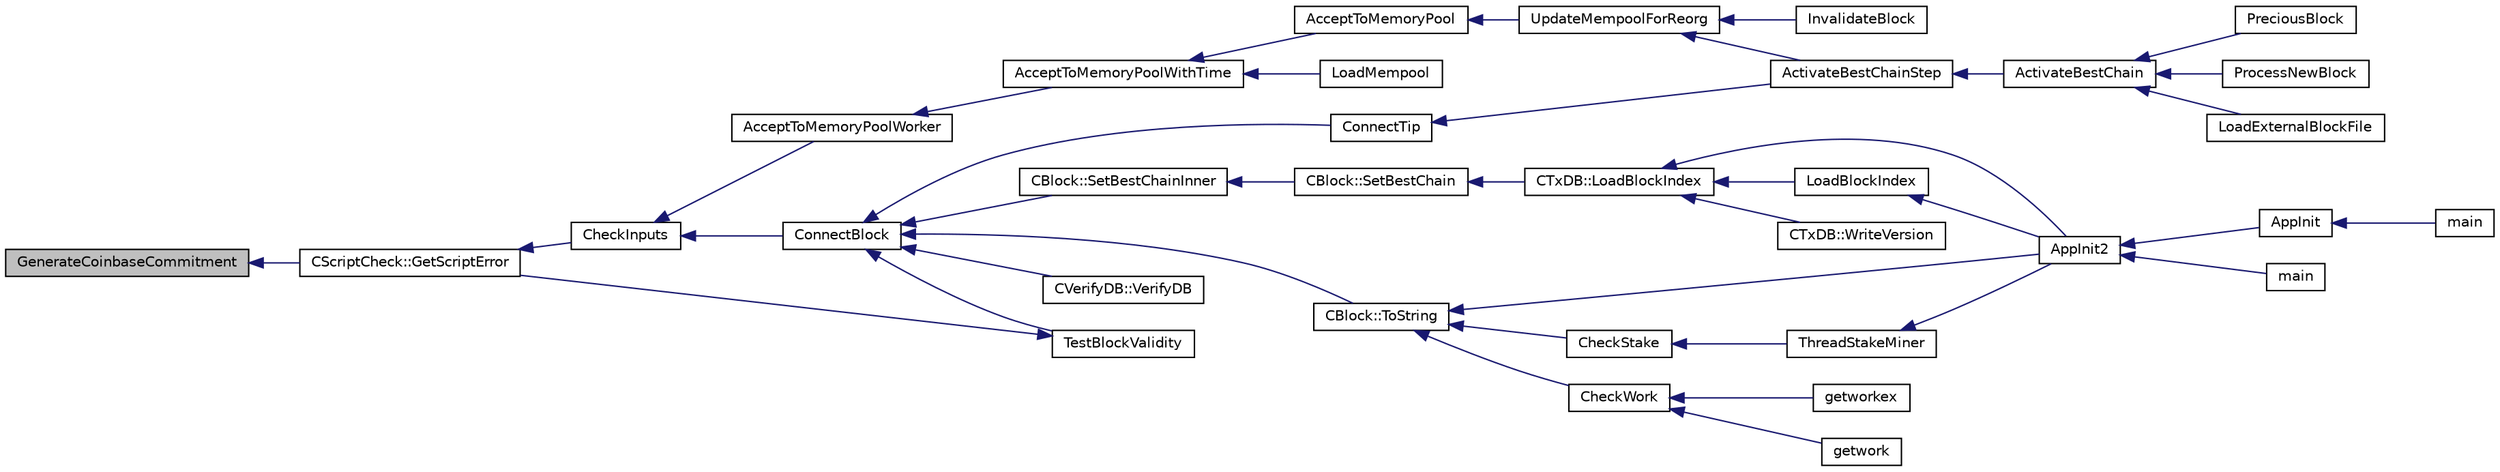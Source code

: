 digraph "GenerateCoinbaseCommitment"
{
  edge [fontname="Helvetica",fontsize="10",labelfontname="Helvetica",labelfontsize="10"];
  node [fontname="Helvetica",fontsize="10",shape=record];
  rankdir="LR";
  Node782 [label="GenerateCoinbaseCommitment",height=0.2,width=0.4,color="black", fillcolor="grey75", style="filled", fontcolor="black"];
  Node782 -> Node783 [dir="back",color="midnightblue",fontsize="10",style="solid",fontname="Helvetica"];
  Node783 [label="CScriptCheck::GetScriptError",height=0.2,width=0.4,color="black", fillcolor="white", style="filled",URL="$df/d12/class_c_script_check.html#a1340496c37e521c253606b5957173afd"];
  Node783 -> Node784 [dir="back",color="midnightblue",fontsize="10",style="solid",fontname="Helvetica"];
  Node784 [label="CheckInputs",height=0.2,width=0.4,color="black", fillcolor="white", style="filled",URL="$dd/d7d/validation_8cpp.html#a48897c72856156ef5606fc27fe1954f3",tooltip="Check whether all inputs of this transaction are valid (no double spends, scripts & sigs..."];
  Node784 -> Node785 [dir="back",color="midnightblue",fontsize="10",style="solid",fontname="Helvetica"];
  Node785 [label="AcceptToMemoryPoolWorker",height=0.2,width=0.4,color="black", fillcolor="white", style="filled",URL="$dd/d7d/validation_8cpp.html#a274b0623037c72315662a07ecf760176"];
  Node785 -> Node786 [dir="back",color="midnightblue",fontsize="10",style="solid",fontname="Helvetica"];
  Node786 [label="AcceptToMemoryPoolWithTime",height=0.2,width=0.4,color="black", fillcolor="white", style="filled",URL="$dd/d7d/validation_8cpp.html#a7e5d2eb678cdda338b2dc803a2d4999f",tooltip="(try to) add transaction to memory pool with a specified acceptance time "];
  Node786 -> Node787 [dir="back",color="midnightblue",fontsize="10",style="solid",fontname="Helvetica"];
  Node787 [label="AcceptToMemoryPool",height=0.2,width=0.4,color="black", fillcolor="white", style="filled",URL="$db/d38/validation_8h.html#a25cdf856fb2107e0e96fd6bf4c0619cb",tooltip="(try to) add transaction to memory pool plTxnReplaced will be appended to with all transactions repla..."];
  Node787 -> Node788 [dir="back",color="midnightblue",fontsize="10",style="solid",fontname="Helvetica"];
  Node788 [label="UpdateMempoolForReorg",height=0.2,width=0.4,color="black", fillcolor="white", style="filled",URL="$dd/d7d/validation_8cpp.html#aaa1204b724d7b62f09ef22df4c6a592d"];
  Node788 -> Node789 [dir="back",color="midnightblue",fontsize="10",style="solid",fontname="Helvetica"];
  Node789 [label="ActivateBestChainStep",height=0.2,width=0.4,color="black", fillcolor="white", style="filled",URL="$dd/d7d/validation_8cpp.html#a4e2b817360d39dc766271f51fc146c96",tooltip="Try to make some progress towards making pindexMostWork the active block. "];
  Node789 -> Node790 [dir="back",color="midnightblue",fontsize="10",style="solid",fontname="Helvetica"];
  Node790 [label="ActivateBestChain",height=0.2,width=0.4,color="black", fillcolor="white", style="filled",URL="$db/d38/validation_8h.html#a81d9ced51eb72d4df66abddb00318b64",tooltip="Find the best known block, and make it the tip of the block chain. "];
  Node790 -> Node791 [dir="back",color="midnightblue",fontsize="10",style="solid",fontname="Helvetica"];
  Node791 [label="PreciousBlock",height=0.2,width=0.4,color="black", fillcolor="white", style="filled",URL="$db/d38/validation_8h.html#a04e493dc156338a1b2f457f7a7feaaa9",tooltip="Mark a block as precious and reorganize. "];
  Node790 -> Node792 [dir="back",color="midnightblue",fontsize="10",style="solid",fontname="Helvetica"];
  Node792 [label="ProcessNewBlock",height=0.2,width=0.4,color="black", fillcolor="white", style="filled",URL="$db/d38/validation_8h.html#a290fce59049c0951b8eb73f0129bf6f0",tooltip="Process an incoming block. "];
  Node790 -> Node793 [dir="back",color="midnightblue",fontsize="10",style="solid",fontname="Helvetica"];
  Node793 [label="LoadExternalBlockFile",height=0.2,width=0.4,color="black", fillcolor="white", style="filled",URL="$db/d38/validation_8h.html#a2233339a13d09038cf2e46f4d0144be4",tooltip="Import blocks from an external file. "];
  Node788 -> Node794 [dir="back",color="midnightblue",fontsize="10",style="solid",fontname="Helvetica"];
  Node794 [label="InvalidateBlock",height=0.2,width=0.4,color="black", fillcolor="white", style="filled",URL="$db/d38/validation_8h.html#adf70cddb5b3b3218a7f22da08dc4a456",tooltip="Mark a block as invalid. "];
  Node786 -> Node795 [dir="back",color="midnightblue",fontsize="10",style="solid",fontname="Helvetica"];
  Node795 [label="LoadMempool",height=0.2,width=0.4,color="black", fillcolor="white", style="filled",URL="$db/d38/validation_8h.html#adea951730b49ef41e5390df5be8d3f1b",tooltip="Load the mempool from disk. "];
  Node784 -> Node796 [dir="back",color="midnightblue",fontsize="10",style="solid",fontname="Helvetica"];
  Node796 [label="ConnectBlock",height=0.2,width=0.4,color="black", fillcolor="white", style="filled",URL="$dd/d7d/validation_8cpp.html#afafbb35ee38b98e832fcb8b159942055",tooltip="Apply the effects of this block (with given index) on the UTXO set represented by coins..."];
  Node796 -> Node797 [dir="back",color="midnightblue",fontsize="10",style="solid",fontname="Helvetica"];
  Node797 [label="CBlock::SetBestChainInner",height=0.2,width=0.4,color="black", fillcolor="white", style="filled",URL="$d3/d51/class_c_block.html#a82c90ccbecf89a38ff56d8429514e2c2"];
  Node797 -> Node798 [dir="back",color="midnightblue",fontsize="10",style="solid",fontname="Helvetica"];
  Node798 [label="CBlock::SetBestChain",height=0.2,width=0.4,color="black", fillcolor="white", style="filled",URL="$d3/d51/class_c_block.html#a6e308b2d75d1cfc4a75eda36feb60ca1"];
  Node798 -> Node799 [dir="back",color="midnightblue",fontsize="10",style="solid",fontname="Helvetica"];
  Node799 [label="CTxDB::LoadBlockIndex",height=0.2,width=0.4,color="black", fillcolor="white", style="filled",URL="$d9/d8d/class_c_tx_d_b.html#abcb9df0821d996f811f6604b452a26a0"];
  Node799 -> Node800 [dir="back",color="midnightblue",fontsize="10",style="solid",fontname="Helvetica"];
  Node800 [label="AppInit2",height=0.2,width=0.4,color="black", fillcolor="white", style="filled",URL="$d8/dc0/init_8h.html#a1a4c1bfbf6ba1db77e988b89b9cadfd3",tooltip="Initialize ion. "];
  Node800 -> Node801 [dir="back",color="midnightblue",fontsize="10",style="solid",fontname="Helvetica"];
  Node801 [label="AppInit",height=0.2,width=0.4,color="black", fillcolor="white", style="filled",URL="$d4/d35/iond_8cpp.html#ac59316b767e6984e1285f0531275286b"];
  Node801 -> Node802 [dir="back",color="midnightblue",fontsize="10",style="solid",fontname="Helvetica"];
  Node802 [label="main",height=0.2,width=0.4,color="black", fillcolor="white", style="filled",URL="$d4/d35/iond_8cpp.html#a0ddf1224851353fc92bfbff6f499fa97"];
  Node800 -> Node803 [dir="back",color="midnightblue",fontsize="10",style="solid",fontname="Helvetica"];
  Node803 [label="main",height=0.2,width=0.4,color="black", fillcolor="white", style="filled",URL="$d5/d2d/ion_8cpp.html#a0ddf1224851353fc92bfbff6f499fa97"];
  Node799 -> Node804 [dir="back",color="midnightblue",fontsize="10",style="solid",fontname="Helvetica"];
  Node804 [label="LoadBlockIndex",height=0.2,width=0.4,color="black", fillcolor="white", style="filled",URL="$d4/dbf/main_8h.html#a367f303d34b8a5501ac4d77bebab578c"];
  Node804 -> Node800 [dir="back",color="midnightblue",fontsize="10",style="solid",fontname="Helvetica"];
  Node799 -> Node805 [dir="back",color="midnightblue",fontsize="10",style="solid",fontname="Helvetica"];
  Node805 [label="CTxDB::WriteVersion",height=0.2,width=0.4,color="black", fillcolor="white", style="filled",URL="$d9/d8d/class_c_tx_d_b.html#aa30dbf235b1c229896097e1eb1ea9520"];
  Node796 -> Node806 [dir="back",color="midnightblue",fontsize="10",style="solid",fontname="Helvetica"];
  Node806 [label="CBlock::ToString",height=0.2,width=0.4,color="black", fillcolor="white", style="filled",URL="$d3/d51/class_c_block.html#a0e8a98f10831c00ae76b3a831c4804e5"];
  Node806 -> Node800 [dir="back",color="midnightblue",fontsize="10",style="solid",fontname="Helvetica"];
  Node806 -> Node807 [dir="back",color="midnightblue",fontsize="10",style="solid",fontname="Helvetica"];
  Node807 [label="CheckWork",height=0.2,width=0.4,color="black", fillcolor="white", style="filled",URL="$de/d13/miner_8h.html#aadd8a05aa6d8fae1c0f4daa5e971a12a",tooltip="Check mined proof-of-work block. "];
  Node807 -> Node808 [dir="back",color="midnightblue",fontsize="10",style="solid",fontname="Helvetica"];
  Node808 [label="getworkex",height=0.2,width=0.4,color="black", fillcolor="white", style="filled",URL="$d4/ddd/rpcmining_8cpp.html#aa40f86dc468a3f2ef4a3bba99e20a069"];
  Node807 -> Node809 [dir="back",color="midnightblue",fontsize="10",style="solid",fontname="Helvetica"];
  Node809 [label="getwork",height=0.2,width=0.4,color="black", fillcolor="white", style="filled",URL="$d4/ddd/rpcmining_8cpp.html#a356be62c93d38267a7da9e1cb644d547"];
  Node806 -> Node810 [dir="back",color="midnightblue",fontsize="10",style="solid",fontname="Helvetica"];
  Node810 [label="CheckStake",height=0.2,width=0.4,color="black", fillcolor="white", style="filled",URL="$de/d13/miner_8h.html#a68be4bcfa03b86095641eac5ca996fed",tooltip="Check mined proof-of-stake block. "];
  Node810 -> Node811 [dir="back",color="midnightblue",fontsize="10",style="solid",fontname="Helvetica"];
  Node811 [label="ThreadStakeMiner",height=0.2,width=0.4,color="black", fillcolor="white", style="filled",URL="$d6/de3/miner_8cpp.html#a31faece5ef0e403969b3d3debd79b352"];
  Node811 -> Node800 [dir="back",color="midnightblue",fontsize="10",style="solid",fontname="Helvetica"];
  Node796 -> Node812 [dir="back",color="midnightblue",fontsize="10",style="solid",fontname="Helvetica"];
  Node812 [label="ConnectTip",height=0.2,width=0.4,color="black", fillcolor="white", style="filled",URL="$dd/d7d/validation_8cpp.html#a6aed3630ddc1f0822daf257250d4799a",tooltip="Connect a new block to chainActive. "];
  Node812 -> Node789 [dir="back",color="midnightblue",fontsize="10",style="solid",fontname="Helvetica"];
  Node796 -> Node813 [dir="back",color="midnightblue",fontsize="10",style="solid",fontname="Helvetica"];
  Node813 [label="TestBlockValidity",height=0.2,width=0.4,color="black", fillcolor="white", style="filled",URL="$db/d38/validation_8h.html#a12c39e969c9077605ae8a91730fb78d3",tooltip="Check a block is completely valid from start to finish (only works on top of our current best block..."];
  Node813 -> Node783 [dir="back",color="midnightblue",fontsize="10",style="solid",fontname="Helvetica"];
  Node796 -> Node814 [dir="back",color="midnightblue",fontsize="10",style="solid",fontname="Helvetica"];
  Node814 [label="CVerifyDB::VerifyDB",height=0.2,width=0.4,color="black", fillcolor="white", style="filled",URL="$d7/da0/class_c_verify_d_b.html#af12e07230f20d23cf01d417d0e785c49"];
}
